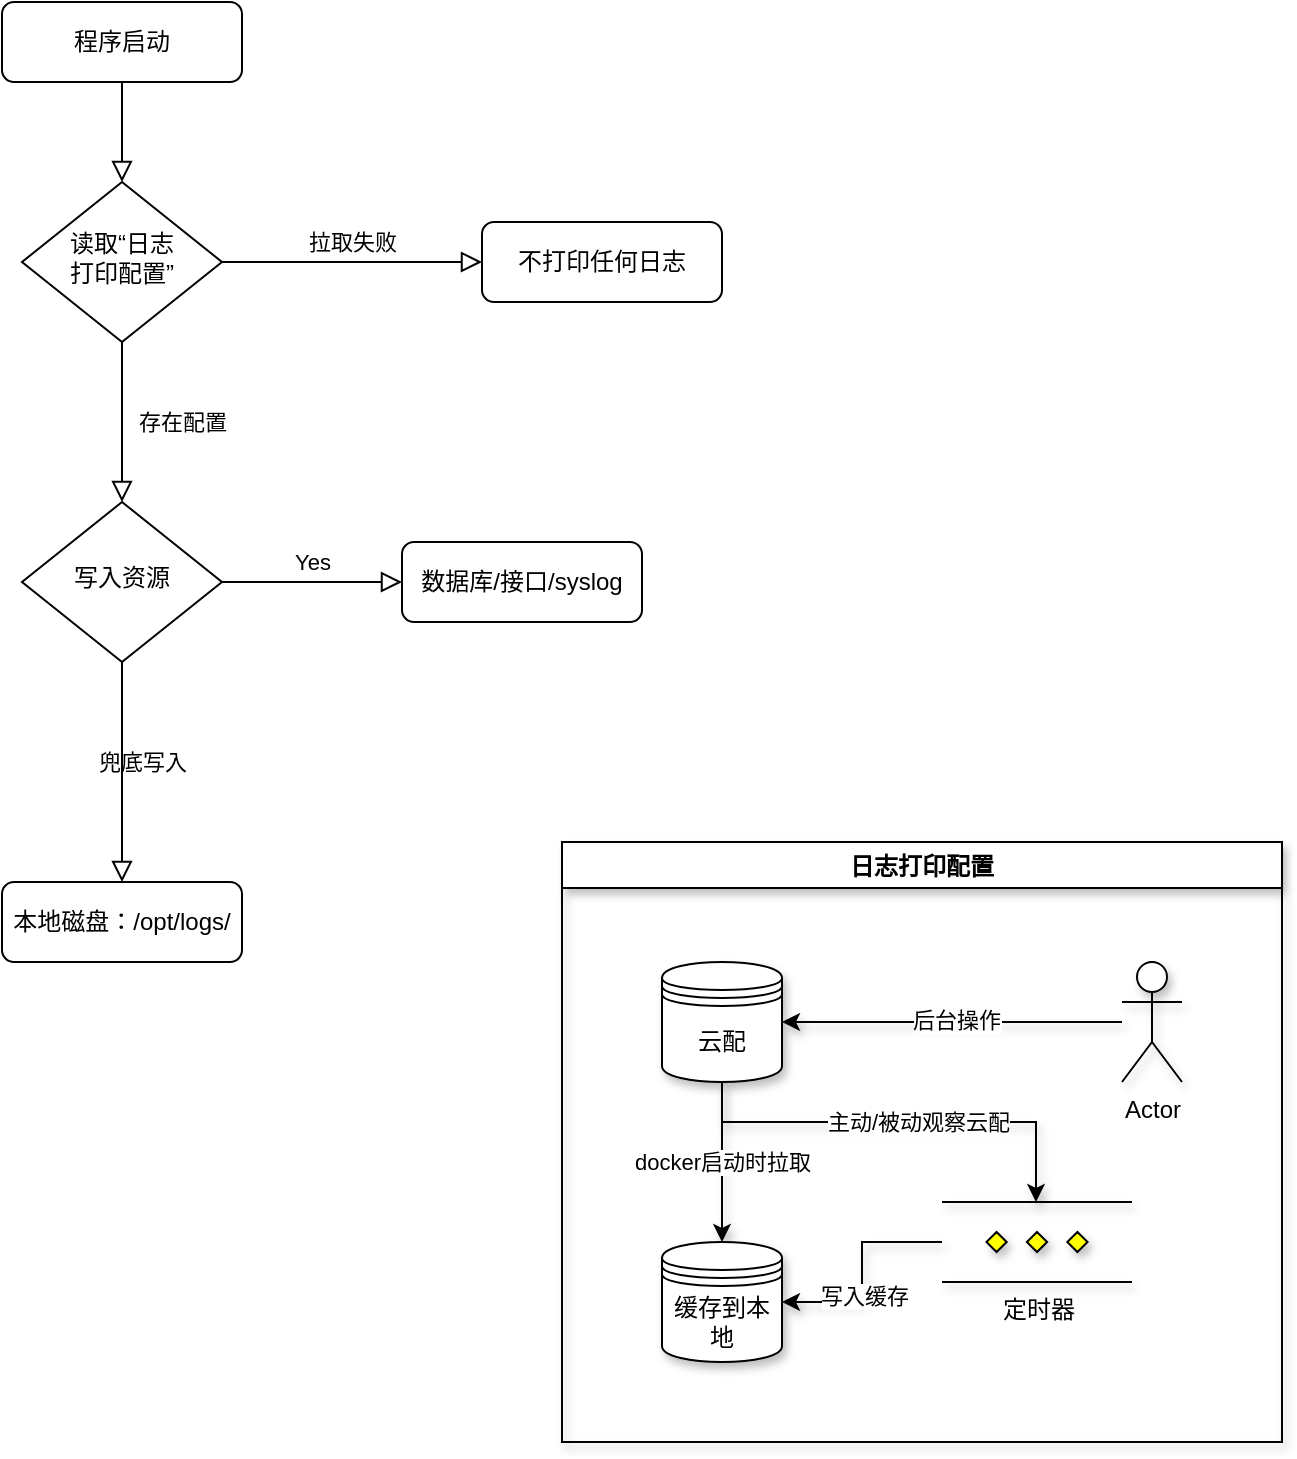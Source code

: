 <mxfile version="13.0.9" type="github" pages="2">
  <diagram id="C5RBs43oDa-KdzZeNtuy" name="配置用法">
    <mxGraphModel dx="833" dy="799" grid="1" gridSize="10" guides="1" tooltips="1" connect="1" arrows="1" fold="1" page="1" pageScale="1" pageWidth="827" pageHeight="1169" math="0" shadow="0">
      <root>
        <mxCell id="WIyWlLk6GJQsqaUBKTNV-0" />
        <mxCell id="WIyWlLk6GJQsqaUBKTNV-1" parent="WIyWlLk6GJQsqaUBKTNV-0" />
        <mxCell id="WIyWlLk6GJQsqaUBKTNV-2" value="" style="rounded=0;html=1;jettySize=auto;orthogonalLoop=1;fontSize=11;endArrow=block;endFill=0;endSize=8;strokeWidth=1;shadow=0;labelBackgroundColor=none;edgeStyle=orthogonalEdgeStyle;" parent="WIyWlLk6GJQsqaUBKTNV-1" source="WIyWlLk6GJQsqaUBKTNV-3" target="WIyWlLk6GJQsqaUBKTNV-6" edge="1">
          <mxGeometry relative="1" as="geometry" />
        </mxCell>
        <mxCell id="WIyWlLk6GJQsqaUBKTNV-3" value="程序启动" style="rounded=1;whiteSpace=wrap;html=1;fontSize=12;glass=0;strokeWidth=1;shadow=0;" parent="WIyWlLk6GJQsqaUBKTNV-1" vertex="1">
          <mxGeometry x="160" y="80" width="120" height="40" as="geometry" />
        </mxCell>
        <mxCell id="WIyWlLk6GJQsqaUBKTNV-4" value="存在配置" style="rounded=0;html=1;jettySize=auto;orthogonalLoop=1;fontSize=11;endArrow=block;endFill=0;endSize=8;strokeWidth=1;shadow=0;labelBackgroundColor=none;edgeStyle=orthogonalEdgeStyle;" parent="WIyWlLk6GJQsqaUBKTNV-1" source="WIyWlLk6GJQsqaUBKTNV-6" target="WIyWlLk6GJQsqaUBKTNV-10" edge="1">
          <mxGeometry y="30" relative="1" as="geometry">
            <mxPoint as="offset" />
          </mxGeometry>
        </mxCell>
        <mxCell id="WIyWlLk6GJQsqaUBKTNV-5" value="拉取失败" style="edgeStyle=orthogonalEdgeStyle;rounded=0;html=1;jettySize=auto;orthogonalLoop=1;fontSize=11;endArrow=block;endFill=0;endSize=8;strokeWidth=1;shadow=0;labelBackgroundColor=none;" parent="WIyWlLk6GJQsqaUBKTNV-1" source="WIyWlLk6GJQsqaUBKTNV-6" target="WIyWlLk6GJQsqaUBKTNV-7" edge="1">
          <mxGeometry y="10" relative="1" as="geometry">
            <mxPoint as="offset" />
          </mxGeometry>
        </mxCell>
        <mxCell id="WIyWlLk6GJQsqaUBKTNV-6" value="读取“日志&lt;br&gt;打印配置”" style="rhombus;whiteSpace=wrap;html=1;shadow=0;fontFamily=Helvetica;fontSize=12;align=center;strokeWidth=1;spacing=6;spacingTop=-4;" parent="WIyWlLk6GJQsqaUBKTNV-1" vertex="1">
          <mxGeometry x="170" y="170" width="100" height="80" as="geometry" />
        </mxCell>
        <mxCell id="WIyWlLk6GJQsqaUBKTNV-7" value="不打印任何日志" style="rounded=1;whiteSpace=wrap;html=1;fontSize=12;glass=0;strokeWidth=1;shadow=0;" parent="WIyWlLk6GJQsqaUBKTNV-1" vertex="1">
          <mxGeometry x="400" y="190" width="120" height="40" as="geometry" />
        </mxCell>
        <mxCell id="WIyWlLk6GJQsqaUBKTNV-8" value="兜底写入" style="rounded=0;html=1;jettySize=auto;orthogonalLoop=1;fontSize=11;endArrow=block;endFill=0;endSize=8;strokeWidth=1;shadow=0;labelBackgroundColor=none;edgeStyle=orthogonalEdgeStyle;" parent="WIyWlLk6GJQsqaUBKTNV-1" source="WIyWlLk6GJQsqaUBKTNV-10" target="WIyWlLk6GJQsqaUBKTNV-11" edge="1">
          <mxGeometry x="-0.091" y="10" relative="1" as="geometry">
            <mxPoint as="offset" />
          </mxGeometry>
        </mxCell>
        <mxCell id="WIyWlLk6GJQsqaUBKTNV-9" value="Yes" style="edgeStyle=orthogonalEdgeStyle;rounded=0;html=1;jettySize=auto;orthogonalLoop=1;fontSize=11;endArrow=block;endFill=0;endSize=8;strokeWidth=1;shadow=0;labelBackgroundColor=none;" parent="WIyWlLk6GJQsqaUBKTNV-1" source="WIyWlLk6GJQsqaUBKTNV-10" target="WIyWlLk6GJQsqaUBKTNV-12" edge="1">
          <mxGeometry y="10" relative="1" as="geometry">
            <mxPoint as="offset" />
          </mxGeometry>
        </mxCell>
        <mxCell id="WIyWlLk6GJQsqaUBKTNV-10" value="写入资源" style="rhombus;whiteSpace=wrap;html=1;shadow=0;fontFamily=Helvetica;fontSize=12;align=center;strokeWidth=1;spacing=6;spacingTop=-4;" parent="WIyWlLk6GJQsqaUBKTNV-1" vertex="1">
          <mxGeometry x="170" y="330" width="100" height="80" as="geometry" />
        </mxCell>
        <mxCell id="WIyWlLk6GJQsqaUBKTNV-11" value="本地磁盘：/opt/logs/" style="rounded=1;whiteSpace=wrap;html=1;fontSize=12;glass=0;strokeWidth=1;shadow=0;" parent="WIyWlLk6GJQsqaUBKTNV-1" vertex="1">
          <mxGeometry x="160" y="520" width="120" height="40" as="geometry" />
        </mxCell>
        <mxCell id="WIyWlLk6GJQsqaUBKTNV-12" value="数据库/接口/syslog" style="rounded=1;whiteSpace=wrap;html=1;fontSize=12;glass=0;strokeWidth=1;shadow=0;" parent="WIyWlLk6GJQsqaUBKTNV-1" vertex="1">
          <mxGeometry x="360" y="350" width="120" height="40" as="geometry" />
        </mxCell>
        <mxCell id="usIKOYHW7eV4YRYrbqrg-2" value="docker启动时拉取" style="edgeStyle=orthogonalEdgeStyle;rounded=0;orthogonalLoop=1;jettySize=auto;html=1;shadow=1;" edge="1" parent="WIyWlLk6GJQsqaUBKTNV-1" source="usIKOYHW7eV4YRYrbqrg-0" target="usIKOYHW7eV4YRYrbqrg-1">
          <mxGeometry relative="1" as="geometry" />
        </mxCell>
        <mxCell id="usIKOYHW7eV4YRYrbqrg-12" style="edgeStyle=orthogonalEdgeStyle;rounded=0;orthogonalLoop=1;jettySize=auto;html=1;shadow=1;" edge="1" parent="WIyWlLk6GJQsqaUBKTNV-1" source="usIKOYHW7eV4YRYrbqrg-0" target="usIKOYHW7eV4YRYrbqrg-10">
          <mxGeometry relative="1" as="geometry">
            <Array as="points">
              <mxPoint x="520" y="640" />
              <mxPoint x="677" y="640" />
            </Array>
          </mxGeometry>
        </mxCell>
        <mxCell id="usIKOYHW7eV4YRYrbqrg-15" value="主动/被动观察云配" style="edgeLabel;html=1;align=center;verticalAlign=middle;resizable=0;points=[];" vertex="1" connectable="0" parent="usIKOYHW7eV4YRYrbqrg-12">
          <mxGeometry x="0.081" relative="1" as="geometry">
            <mxPoint as="offset" />
          </mxGeometry>
        </mxCell>
        <mxCell id="usIKOYHW7eV4YRYrbqrg-0" value="云配" style="shape=datastore;whiteSpace=wrap;html=1;shadow=1;flipH=1;" vertex="1" parent="WIyWlLk6GJQsqaUBKTNV-1">
          <mxGeometry x="490" y="560.0" width="60" height="60" as="geometry" />
        </mxCell>
        <mxCell id="usIKOYHW7eV4YRYrbqrg-1" value="缓存到本地" style="shape=datastore;whiteSpace=wrap;html=1;shadow=1;" vertex="1" parent="WIyWlLk6GJQsqaUBKTNV-1">
          <mxGeometry x="490" y="700" width="60" height="60" as="geometry" />
        </mxCell>
        <mxCell id="usIKOYHW7eV4YRYrbqrg-7" style="edgeStyle=orthogonalEdgeStyle;rounded=0;orthogonalLoop=1;jettySize=auto;html=1;entryX=1;entryY=0.5;entryDx=0;entryDy=0;shadow=1;" edge="1" parent="WIyWlLk6GJQsqaUBKTNV-1" source="usIKOYHW7eV4YRYrbqrg-3" target="usIKOYHW7eV4YRYrbqrg-0">
          <mxGeometry relative="1" as="geometry" />
        </mxCell>
        <mxCell id="usIKOYHW7eV4YRYrbqrg-8" value="后台操作" style="edgeLabel;html=1;align=center;verticalAlign=middle;resizable=0;points=[];" vertex="1" connectable="0" parent="usIKOYHW7eV4YRYrbqrg-7">
          <mxGeometry x="-0.019" y="-1" relative="1" as="geometry">
            <mxPoint as="offset" />
          </mxGeometry>
        </mxCell>
        <mxCell id="usIKOYHW7eV4YRYrbqrg-3" value="Actor" style="shape=umlActor;verticalLabelPosition=bottom;labelBackgroundColor=#ffffff;verticalAlign=top;html=1;outlineConnect=0;shadow=1;flipH=1;" vertex="1" parent="WIyWlLk6GJQsqaUBKTNV-1">
          <mxGeometry x="720" y="560.0" width="30" height="60" as="geometry" />
        </mxCell>
        <mxCell id="usIKOYHW7eV4YRYrbqrg-9" value="日志打印配置" style="swimlane;shadow=1;" vertex="1" parent="WIyWlLk6GJQsqaUBKTNV-1">
          <mxGeometry x="440" y="500" width="360" height="300" as="geometry" />
        </mxCell>
        <mxCell id="usIKOYHW7eV4YRYrbqrg-10" value="定时器" style="verticalLabelPosition=bottom;verticalAlign=top;html=1;shape=mxgraph.flowchart.parallel_mode;pointerEvents=1;shadow=1;" vertex="1" parent="usIKOYHW7eV4YRYrbqrg-9">
          <mxGeometry x="190" y="180" width="95" height="40" as="geometry" />
        </mxCell>
        <mxCell id="usIKOYHW7eV4YRYrbqrg-13" style="edgeStyle=orthogonalEdgeStyle;rounded=0;orthogonalLoop=1;jettySize=auto;html=1;entryX=1;entryY=0.5;entryDx=0;entryDy=0;shadow=1;" edge="1" parent="WIyWlLk6GJQsqaUBKTNV-1" source="usIKOYHW7eV4YRYrbqrg-10" target="usIKOYHW7eV4YRYrbqrg-1">
          <mxGeometry relative="1" as="geometry" />
        </mxCell>
        <mxCell id="usIKOYHW7eV4YRYrbqrg-14" value="写入缓存" style="edgeLabel;html=1;align=center;verticalAlign=middle;resizable=0;points=[];" vertex="1" connectable="0" parent="usIKOYHW7eV4YRYrbqrg-13">
          <mxGeometry x="0.222" y="1" relative="1" as="geometry">
            <mxPoint as="offset" />
          </mxGeometry>
        </mxCell>
      </root>
    </mxGraphModel>
  </diagram>
  <diagram id="esMrIVGnO_-pb0oTWbRC" name="程序日志类型">
    <mxGraphModel dx="1208" dy="1159" grid="1" gridSize="10" guides="1" tooltips="1" connect="1" arrows="1" fold="1" page="1" pageScale="1" pageWidth="827" pageHeight="1169" math="0" shadow="0">
      <root>
        <mxCell id="rOOjulAaj3iWL8L84oNA-0" />
        <mxCell id="rOOjulAaj3iWL8L84oNA-1" parent="rOOjulAaj3iWL8L84oNA-0" />
        <mxCell id="UG2yfZD6cWvlsx1NPzkw-23" value="" style="edgeStyle=orthogonalEdgeStyle;rounded=0;orthogonalLoop=1;jettySize=auto;html=1;shadow=1;noEdgeStyle=1;orthogonal=1;" edge="1" parent="rOOjulAaj3iWL8L84oNA-1" source="UG2yfZD6cWvlsx1NPzkw-21" target="UG2yfZD6cWvlsx1NPzkw-22">
          <mxGeometry relative="1" as="geometry" />
        </mxCell>
        <mxCell id="UG2yfZD6cWvlsx1NPzkw-25" value="" style="edgeStyle=orthogonalEdgeStyle;rounded=0;orthogonalLoop=1;jettySize=auto;html=1;shadow=1;noEdgeStyle=1;orthogonal=1;" edge="1" parent="rOOjulAaj3iWL8L84oNA-1" source="UG2yfZD6cWvlsx1NPzkw-21" target="UG2yfZD6cWvlsx1NPzkw-24">
          <mxGeometry relative="1" as="geometry" />
        </mxCell>
        <mxCell id="UG2yfZD6cWvlsx1NPzkw-27" value="" style="edgeStyle=orthogonalEdgeStyle;rounded=0;orthogonalLoop=1;jettySize=auto;html=1;shadow=1;noEdgeStyle=1;orthogonal=1;" edge="1" parent="rOOjulAaj3iWL8L84oNA-1" source="UG2yfZD6cWvlsx1NPzkw-21" target="UG2yfZD6cWvlsx1NPzkw-26">
          <mxGeometry relative="1" as="geometry" />
        </mxCell>
        <mxCell id="UG2yfZD6cWvlsx1NPzkw-32" value="" style="edgeStyle=orthogonalEdgeStyle;rounded=0;orthogonalLoop=1;jettySize=auto;html=1;shadow=1;noEdgeStyle=1;orthogonal=1;" edge="1" parent="rOOjulAaj3iWL8L84oNA-1" source="UG2yfZD6cWvlsx1NPzkw-21" target="UG2yfZD6cWvlsx1NPzkw-31">
          <mxGeometry relative="1" as="geometry" />
        </mxCell>
        <mxCell id="UG2yfZD6cWvlsx1NPzkw-21" value="程序里面能出现的日志类型" style="rounded=1;whiteSpace=wrap;html=1;shadow=1;" vertex="1" parent="rOOjulAaj3iWL8L84oNA-1">
          <mxGeometry x="280" y="560" width="120" height="60" as="geometry" />
        </mxCell>
        <mxCell id="UG2yfZD6cWvlsx1NPzkw-31" value="critical:要写入的目标挂了，只能退出程序了，并且回滚所有事务操作" style="rounded=1;whiteSpace=wrap;html=1;shadow=1;" vertex="1" parent="rOOjulAaj3iWL8L84oNA-1">
          <mxGeometry x="450" y="712" width="180" height="100" as="geometry" />
        </mxCell>
        <mxCell id="UG2yfZD6cWvlsx1NPzkw-26" value="error：错误信息：缓存不可用，但是我可以继续穿透" style="rounded=1;whiteSpace=wrap;html=1;shadow=1;" vertex="1" parent="rOOjulAaj3iWL8L84oNA-1">
          <mxGeometry x="450" y="592" width="136" height="80" as="geometry" />
        </mxCell>
        <mxCell id="UG2yfZD6cWvlsx1NPzkw-24" value="info：打印信息，和业务有关系的调试打印" style="rounded=1;whiteSpace=wrap;html=1;shadow=1;" vertex="1" parent="rOOjulAaj3iWL8L84oNA-1">
          <mxGeometry x="450" y="468" width="130" height="84" as="geometry" />
        </mxCell>
        <mxCell id="UG2yfZD6cWvlsx1NPzkw-22" value="debug:调试信息，各个资源的打开，查询，关闭" style="rounded=1;whiteSpace=wrap;html=1;shadow=1;" vertex="1" parent="rOOjulAaj3iWL8L84oNA-1">
          <mxGeometry x="450" y="368" width="120" height="60" as="geometry" />
        </mxCell>
      </root>
    </mxGraphModel>
  </diagram>
</mxfile>

